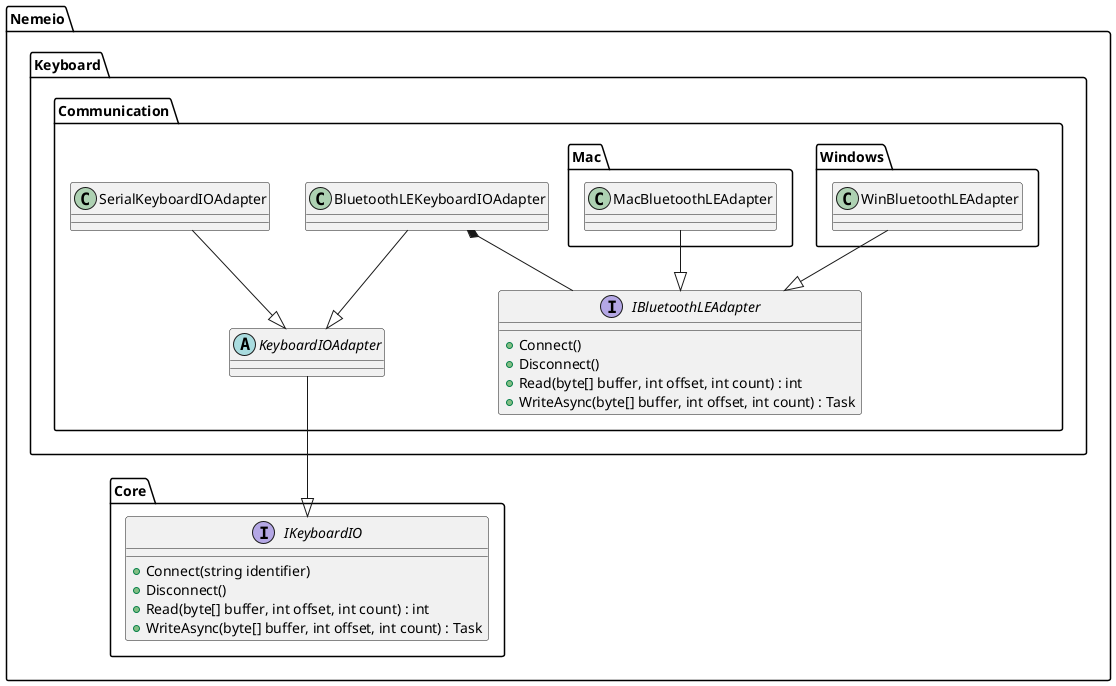 @startuml

package "Nemeio.Core" {

    interface IKeyboardIO {
        + Connect(string identifier)
        + Disconnect()
        + Read(byte[] buffer, int offset, int count) : int
        + WriteAsync(byte[] buffer, int offset, int count) : Task
    }

}

package "Nemeio.Keyboard.Communication" {

    abstract class KeyboardIOAdapter {

    }

    class SerialKeyboardIOAdapter {

    }

    class BluetoothLEKeyboardIOAdapter {

    }

    interface IBluetoothLEAdapter {
        + Connect()
        + Disconnect()
        + Read(byte[] buffer, int offset, int count) : int
        + WriteAsync(byte[] buffer, int offset, int count) : Task
    }

}

package "Nemeio.Keyboard.Communication.Windows" {

    class WinBluetoothLEAdapter {

    }

}

package "Nemeio.Keyboard.Communication.Mac" {

    class MacBluetoothLEAdapter {

    }

}

BluetoothLEKeyboardIOAdapter --|> KeyboardIOAdapter
SerialKeyboardIOAdapter --|> KeyboardIOAdapter
KeyboardIOAdapter --|> IKeyboardIO
MacBluetoothLEAdapter --|> IBluetoothLEAdapter
WinBluetoothLEAdapter --|> IBluetoothLEAdapter

BluetoothLEKeyboardIOAdapter *-- IBluetoothLEAdapter

@enduml